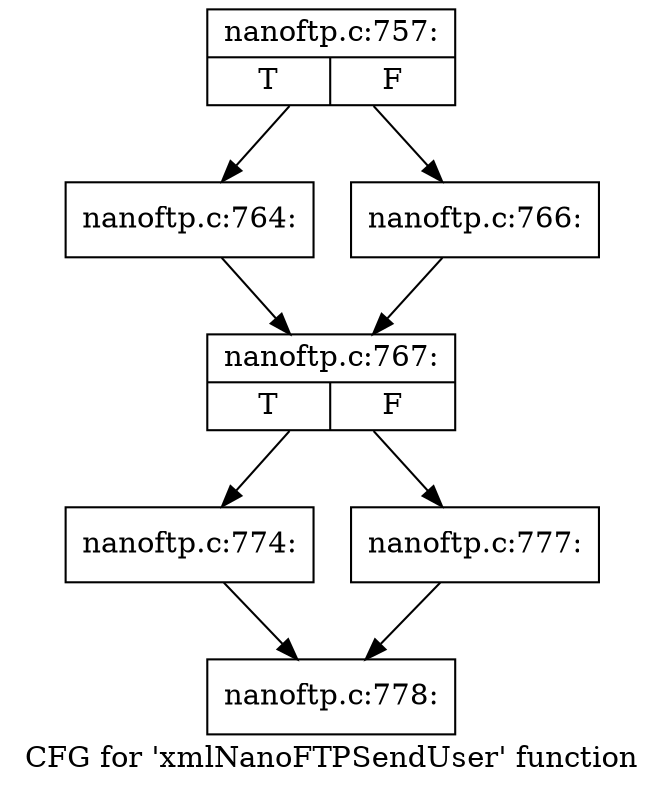 digraph "CFG for 'xmlNanoFTPSendUser' function" {
	label="CFG for 'xmlNanoFTPSendUser' function";

	Node0x561533da26a0 [shape=record,label="{nanoftp.c:757:|{<s0>T|<s1>F}}"];
	Node0x561533da26a0 -> Node0x561533da43f0;
	Node0x561533da26a0 -> Node0x561533da4490;
	Node0x561533da43f0 [shape=record,label="{nanoftp.c:764:}"];
	Node0x561533da43f0 -> Node0x561533da4440;
	Node0x561533da4490 [shape=record,label="{nanoftp.c:766:}"];
	Node0x561533da4490 -> Node0x561533da4440;
	Node0x561533da4440 [shape=record,label="{nanoftp.c:767:|{<s0>T|<s1>F}}"];
	Node0x561533da4440 -> Node0x561533da57c0;
	Node0x561533da4440 -> Node0x561533da5810;
	Node0x561533da57c0 [shape=record,label="{nanoftp.c:774:}"];
	Node0x561533da57c0 -> Node0x561533da3160;
	Node0x561533da5810 [shape=record,label="{nanoftp.c:777:}"];
	Node0x561533da5810 -> Node0x561533da3160;
	Node0x561533da3160 [shape=record,label="{nanoftp.c:778:}"];
}
